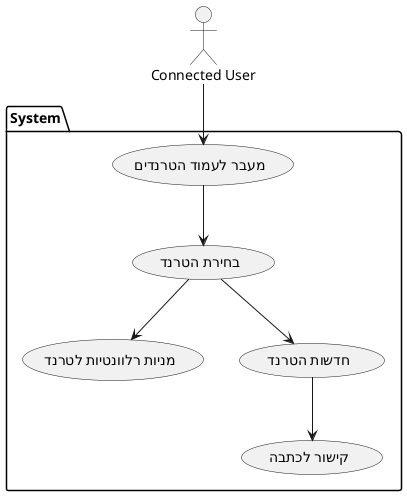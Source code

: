 @startuml
top to bottom direction

actor "Connected User" as ConnectedUser

package "System" {
    usecase "מעבר לעמוד הטרנדים" as UC_AccessTrendsPage
    usecase "בחירת הטרנד" as UC_ChooseTrend
    usecase "מניות רלוונטיות לטרנד" as UC_ViewStocksInTrend
    usecase "חדשות הטרנד" as UC_ViewTrendNews
    usecase "קישור לכתבה" as UC_RedirectToNews
}

ConnectedUser --> UC_AccessTrendsPage
UC_AccessTrendsPage --> UC_ChooseTrend
UC_ChooseTrend --> UC_ViewStocksInTrend
UC_ChooseTrend --> UC_ViewTrendNews
UC_ViewTrendNews --> UC_RedirectToNews

@enduml